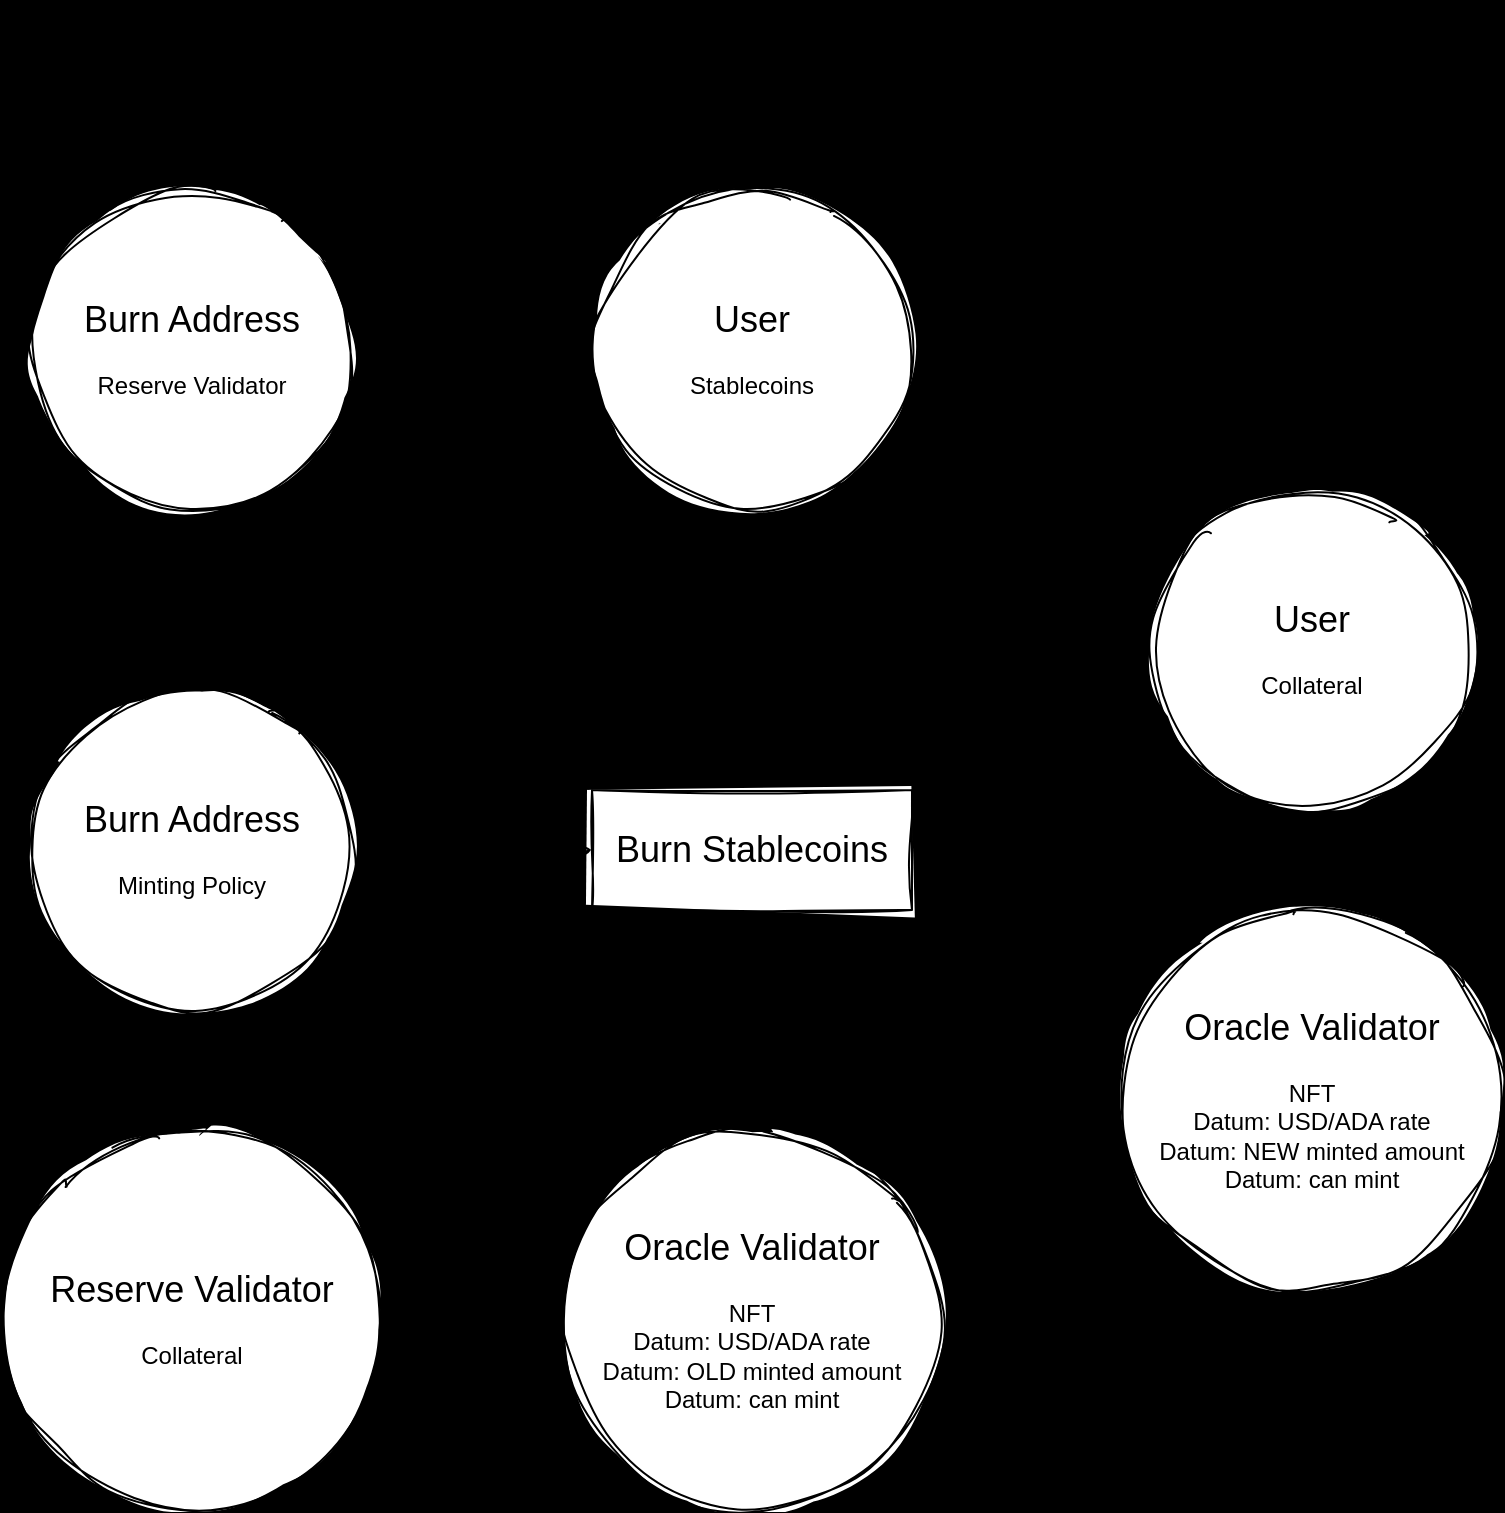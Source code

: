 <mxfile>
    <diagram id="WyKOCYspISZ9Fhzsf7lo" name="Page-1">
        <mxGraphModel dx="867" dy="773" grid="1" gridSize="10" guides="1" tooltips="1" connect="1" arrows="1" fold="1" page="1" pageScale="1" pageWidth="1169" pageHeight="1654" background="#000000" math="0" shadow="0">
            <root>
                <mxCell id="0"/>
                <mxCell id="1" parent="0"/>
                <mxCell id="56" style="edgeStyle=none;html=1;exitX=0.5;exitY=1;exitDx=0;exitDy=0;entryX=0.5;entryY=0;entryDx=0;entryDy=0;rounded=0;sketch=1;curveFitting=1;jiggle=2;" parent="1" source="2" target="8" edge="1">
                    <mxGeometry relative="1" as="geometry"/>
                </mxCell>
                <mxCell id="2" value="&lt;font style=&quot;&quot;&gt;&lt;span style=&quot;font-size: 18px;&quot;&gt;User&lt;/span&gt;&lt;br style=&quot;font-size: 12px;&quot;&gt;&lt;br style=&quot;font-size: 12px;&quot;&gt;Stablecoins&lt;br&gt;&lt;/font&gt;" style="ellipse;whiteSpace=wrap;html=1;aspect=fixed;rounded=0;sketch=1;curveFitting=1;jiggle=2;" parent="1" vertex="1">
                    <mxGeometry x="490" y="320" width="160" height="160" as="geometry"/>
                </mxCell>
                <mxCell id="55" style="edgeStyle=none;html=1;exitX=1;exitY=0.25;exitDx=0;exitDy=0;entryX=0;entryY=0.5;entryDx=0;entryDy=0;rounded=0;sketch=1;curveFitting=1;jiggle=2;" parent="1" source="8" target="54" edge="1">
                    <mxGeometry relative="1" as="geometry"/>
                </mxCell>
                <mxCell id="62" style="edgeStyle=none;html=1;exitX=1;exitY=0.75;exitDx=0;exitDy=0;rounded=0;sketch=1;curveFitting=1;jiggle=2;" parent="1" source="8" target="61" edge="1">
                    <mxGeometry relative="1" as="geometry"/>
                </mxCell>
                <mxCell id="8" value="&lt;font style=&quot;font-size: 18px;&quot;&gt;Burn Stablecoins&lt;/font&gt;" style="rounded=0;whiteSpace=wrap;html=1;sketch=1;curveFitting=1;jiggle=2;" parent="1" vertex="1">
                    <mxGeometry x="490" y="620" width="160" height="60" as="geometry"/>
                </mxCell>
                <mxCell id="46" value="&lt;font style=&quot;font-size: 30px;&quot;&gt;Burn Stablecoin&lt;/font&gt;" style="text;html=1;align=center;verticalAlign=middle;resizable=0;points=[];autosize=1;strokeColor=none;fillColor=none;fontSize=14;rounded=0;sketch=1;curveFitting=1;jiggle=2;" parent="1" vertex="1">
                    <mxGeometry x="450" y="225" width="240" height="50" as="geometry"/>
                </mxCell>
                <mxCell id="49" style="edgeStyle=none;html=1;exitX=1;exitY=0;exitDx=0;exitDy=0;entryX=0;entryY=1;entryDx=0;entryDy=0;rounded=0;sketch=1;curveFitting=1;jiggle=2;" parent="1" source="47" target="8" edge="1">
                    <mxGeometry relative="1" as="geometry"/>
                </mxCell>
                <mxCell id="47" value="&lt;font style=&quot;font-size: 18px;&quot;&gt;Reserve Validator&lt;/font&gt;&lt;br&gt;&lt;br&gt;Collateral" style="ellipse;whiteSpace=wrap;html=1;aspect=fixed;rounded=0;sketch=1;curveFitting=1;jiggle=2;" parent="1" vertex="1">
                    <mxGeometry x="195" y="790" width="190" height="190" as="geometry"/>
                </mxCell>
                <mxCell id="52" style="edgeStyle=none;html=1;exitX=1;exitY=0.5;exitDx=0;exitDy=0;entryX=0;entryY=0.5;entryDx=0;entryDy=0;rounded=0;sketch=1;curveFitting=1;jiggle=2;" parent="1" source="51" target="8" edge="1">
                    <mxGeometry relative="1" as="geometry"/>
                </mxCell>
                <mxCell id="51" value="&lt;font style=&quot;&quot;&gt;&lt;span style=&quot;font-size: 18px;&quot;&gt;Burn Address&lt;/span&gt;&lt;br&gt;&lt;br&gt;Minting Policy&lt;br&gt;&lt;/font&gt;" style="ellipse;whiteSpace=wrap;html=1;aspect=fixed;rounded=0;sketch=1;curveFitting=1;jiggle=2;" parent="1" vertex="1">
                    <mxGeometry x="210" y="570" width="160" height="160" as="geometry"/>
                </mxCell>
                <mxCell id="54" value="&lt;font style=&quot;&quot;&gt;&lt;span style=&quot;font-size: 18px;&quot;&gt;User&lt;/span&gt;&lt;br style=&quot;font-size: 12px;&quot;&gt;&lt;br style=&quot;font-size: 12px;&quot;&gt;Collateral&lt;br&gt;&lt;/font&gt;" style="ellipse;whiteSpace=wrap;html=1;aspect=fixed;rounded=0;sketch=1;curveFitting=1;jiggle=2;" parent="1" vertex="1">
                    <mxGeometry x="770" y="470" width="160" height="160" as="geometry"/>
                </mxCell>
                <mxCell id="58" style="edgeStyle=none;html=1;exitX=1;exitY=1;exitDx=0;exitDy=0;entryX=0;entryY=0;entryDx=0;entryDy=0;rounded=0;sketch=1;curveFitting=1;jiggle=2;" parent="1" source="57" target="8" edge="1">
                    <mxGeometry relative="1" as="geometry"/>
                </mxCell>
                <mxCell id="57" value="&lt;font style=&quot;&quot;&gt;&lt;span style=&quot;font-size: 18px;&quot;&gt;Burn Address&lt;/span&gt;&lt;br&gt;&lt;br&gt;Reserve Validator&lt;br&gt;&lt;/font&gt;" style="ellipse;whiteSpace=wrap;html=1;aspect=fixed;rounded=0;sketch=1;curveFitting=1;jiggle=2;" parent="1" vertex="1">
                    <mxGeometry x="210" y="320" width="160" height="160" as="geometry"/>
                </mxCell>
                <mxCell id="60" style="edgeStyle=none;html=1;exitX=0.5;exitY=0;exitDx=0;exitDy=0;entryX=0.5;entryY=1;entryDx=0;entryDy=0;rounded=0;sketch=1;curveFitting=1;jiggle=2;" parent="1" source="59" target="8" edge="1">
                    <mxGeometry relative="1" as="geometry"/>
                </mxCell>
                <mxCell id="59" value="&lt;font style=&quot;font-size: 18px;&quot;&gt;Oracle Validator&lt;/font&gt;&lt;br&gt;&lt;br&gt;NFT&lt;br&gt;Datum: USD/ADA rate&lt;br&gt;Datum: OLD minted amount&lt;br&gt;Datum: can mint" style="ellipse;whiteSpace=wrap;html=1;aspect=fixed;rounded=0;sketch=1;curveFitting=1;jiggle=2;" parent="1" vertex="1">
                    <mxGeometry x="475" y="790" width="190" height="190" as="geometry"/>
                </mxCell>
                <mxCell id="61" value="&lt;font style=&quot;font-size: 18px;&quot;&gt;Oracle Validator&lt;/font&gt;&lt;br&gt;&lt;br&gt;NFT&lt;br&gt;Datum: USD/ADA rate&lt;br&gt;Datum: NEW minted amount&lt;br&gt;Datum: can mint" style="ellipse;whiteSpace=wrap;html=1;aspect=fixed;rounded=0;sketch=1;curveFitting=1;jiggle=2;" parent="1" vertex="1">
                    <mxGeometry x="755" y="680" width="190" height="190" as="geometry"/>
                </mxCell>
            </root>
        </mxGraphModel>
    </diagram>
</mxfile>